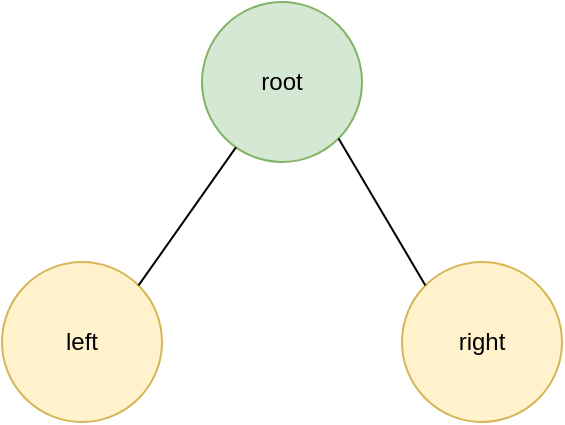 <mxfile version="12.2.4" pages="1"><diagram id="2XtpGSB0td4fcj6xnYlr" name="Page-1"><mxGraphModel dx="475" dy="457" grid="1" gridSize="10" guides="1" tooltips="1" connect="1" arrows="1" fold="1" page="1" pageScale="1" pageWidth="827" pageHeight="1169" math="0" shadow="0"><root><mxCell id="0"/><mxCell id="1" parent="0"/><mxCell id="2" value="root" style="ellipse;whiteSpace=wrap;html=1;aspect=fixed;fillColor=#d5e8d4;strokeColor=#82b366;" parent="1" vertex="1"><mxGeometry x="180" y="60" width="80" height="80" as="geometry"/></mxCell><mxCell id="3" value="left" style="ellipse;whiteSpace=wrap;html=1;aspect=fixed;fillColor=#fff2cc;strokeColor=#d6b656;" parent="1" vertex="1"><mxGeometry x="80" y="190" width="80" height="80" as="geometry"/></mxCell><mxCell id="4" value="right" style="ellipse;whiteSpace=wrap;html=1;aspect=fixed;fillColor=#fff2cc;strokeColor=#d6b656;" parent="1" vertex="1"><mxGeometry x="280" y="190" width="80" height="80" as="geometry"/></mxCell><mxCell id="5" value="" style="endArrow=none;html=1;exitX=1;exitY=0;exitDx=0;exitDy=0;" parent="1" source="3" target="2" edge="1"><mxGeometry width="50" height="50" relative="1" as="geometry"><mxPoint x="150" y="190" as="sourcePoint"/><mxPoint x="200" y="140" as="targetPoint"/></mxGeometry></mxCell><mxCell id="6" value="" style="endArrow=none;html=1;exitX=1;exitY=1;exitDx=0;exitDy=0;entryX=0;entryY=0;entryDx=0;entryDy=0;" parent="1" source="2" target="4" edge="1"><mxGeometry width="50" height="50" relative="1" as="geometry"><mxPoint x="240" y="180" as="sourcePoint"/><mxPoint x="290" y="130" as="targetPoint"/></mxGeometry></mxCell></root></mxGraphModel></diagram></mxfile>